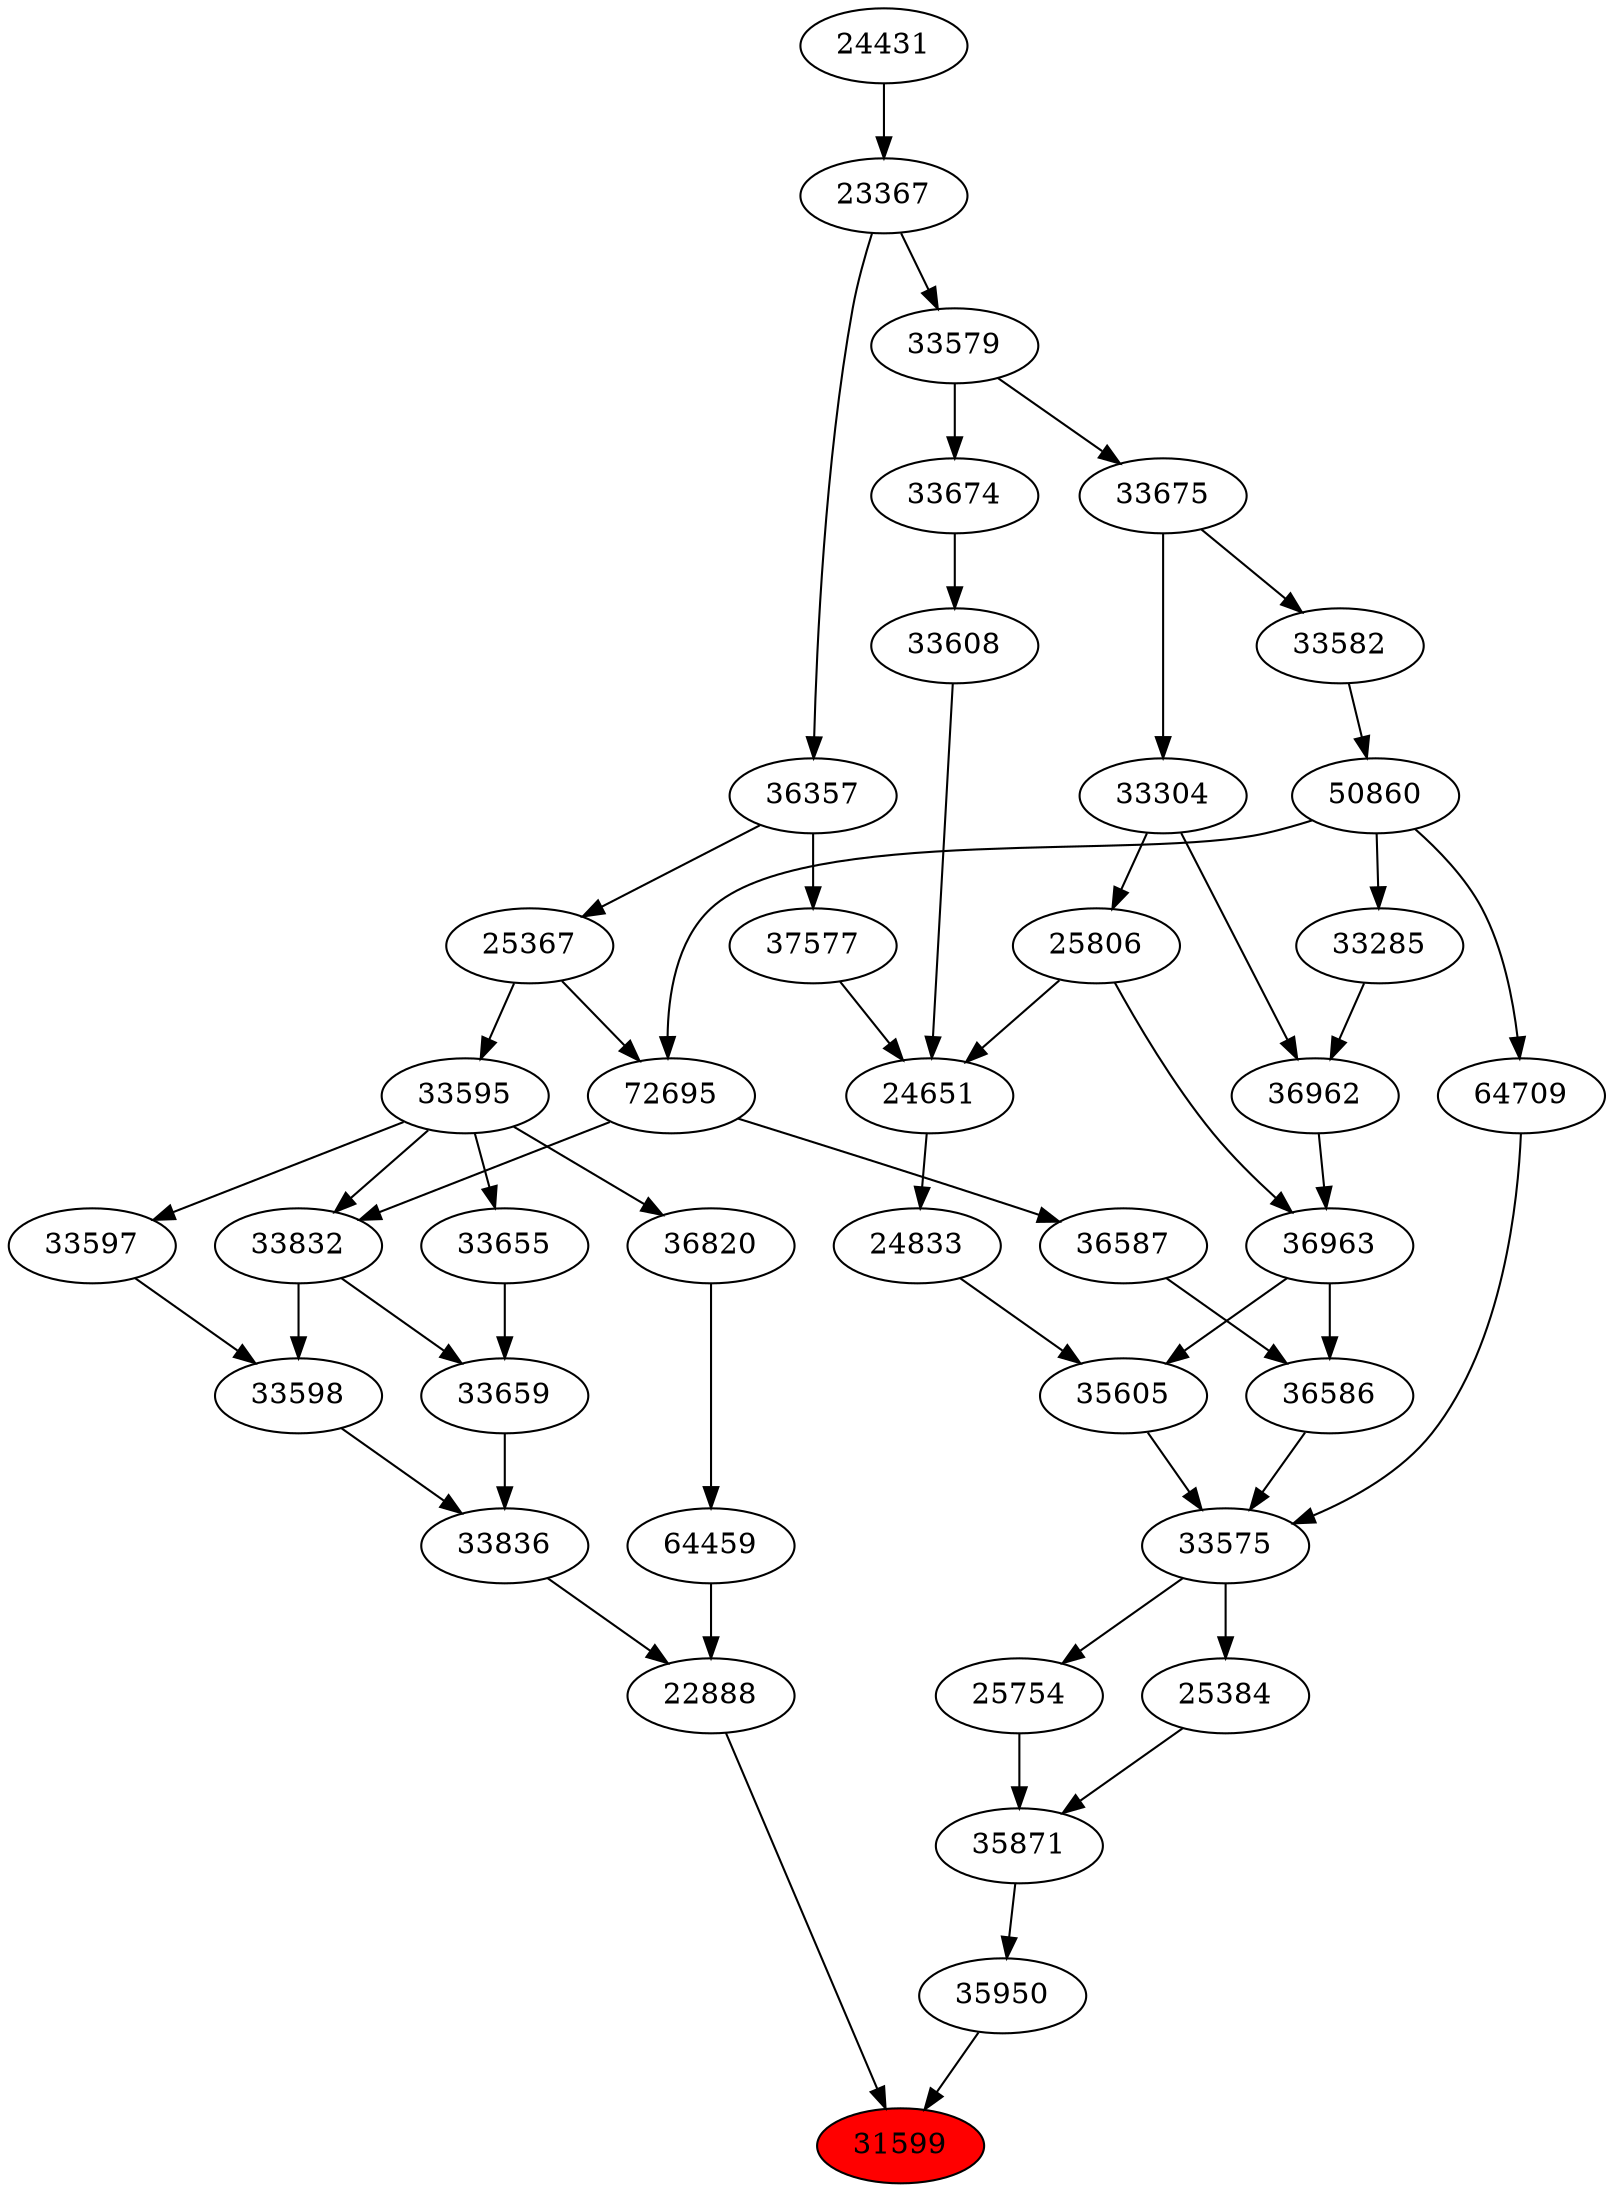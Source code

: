 strict digraph{ 
31599 [label="31599" fillcolor=red style=filled]
22888 -> 31599
35950 -> 31599
22888 [label="22888"]
33836 -> 22888
64459 -> 22888
35950 [label="35950"]
35871 -> 35950
33836 [label="33836"]
33659 -> 33836
33598 -> 33836
64459 [label="64459"]
36820 -> 64459
35871 [label="35871"]
25384 -> 35871
25754 -> 35871
33659 [label="33659"]
33655 -> 33659
33832 -> 33659
33598 [label="33598"]
33597 -> 33598
33832 -> 33598
36820 [label="36820"]
33595 -> 36820
25384 [label="25384"]
33575 -> 25384
25754 [label="25754"]
33575 -> 25754
33655 [label="33655"]
33595 -> 33655
33832 [label="33832"]
72695 -> 33832
33595 -> 33832
33597 [label="33597"]
33595 -> 33597
33595 [label="33595"]
25367 -> 33595
33575 [label="33575"]
36586 -> 33575
35605 -> 33575
64709 -> 33575
72695 [label="72695"]
50860 -> 72695
25367 -> 72695
25367 [label="25367"]
36357 -> 25367
36586 [label="36586"]
36587 -> 36586
36963 -> 36586
35605 [label="35605"]
24833 -> 35605
36963 -> 35605
64709 [label="64709"]
50860 -> 64709
50860 [label="50860"]
33582 -> 50860
36357 [label="36357"]
23367 -> 36357
36587 [label="36587"]
72695 -> 36587
36963 [label="36963"]
36962 -> 36963
25806 -> 36963
24833 [label="24833"]
24651 -> 24833
33582 [label="33582"]
33675 -> 33582
23367 [label="23367"]
24431 -> 23367
36962 [label="36962"]
33285 -> 36962
33304 -> 36962
25806 [label="25806"]
33304 -> 25806
24651 [label="24651"]
25806 -> 24651
33608 -> 24651
37577 -> 24651
33675 [label="33675"]
33579 -> 33675
24431 [label="24431"]
33285 [label="33285"]
50860 -> 33285
33304 [label="33304"]
33675 -> 33304
33608 [label="33608"]
33674 -> 33608
37577 [label="37577"]
36357 -> 37577
33579 [label="33579"]
23367 -> 33579
33674 [label="33674"]
33579 -> 33674
}